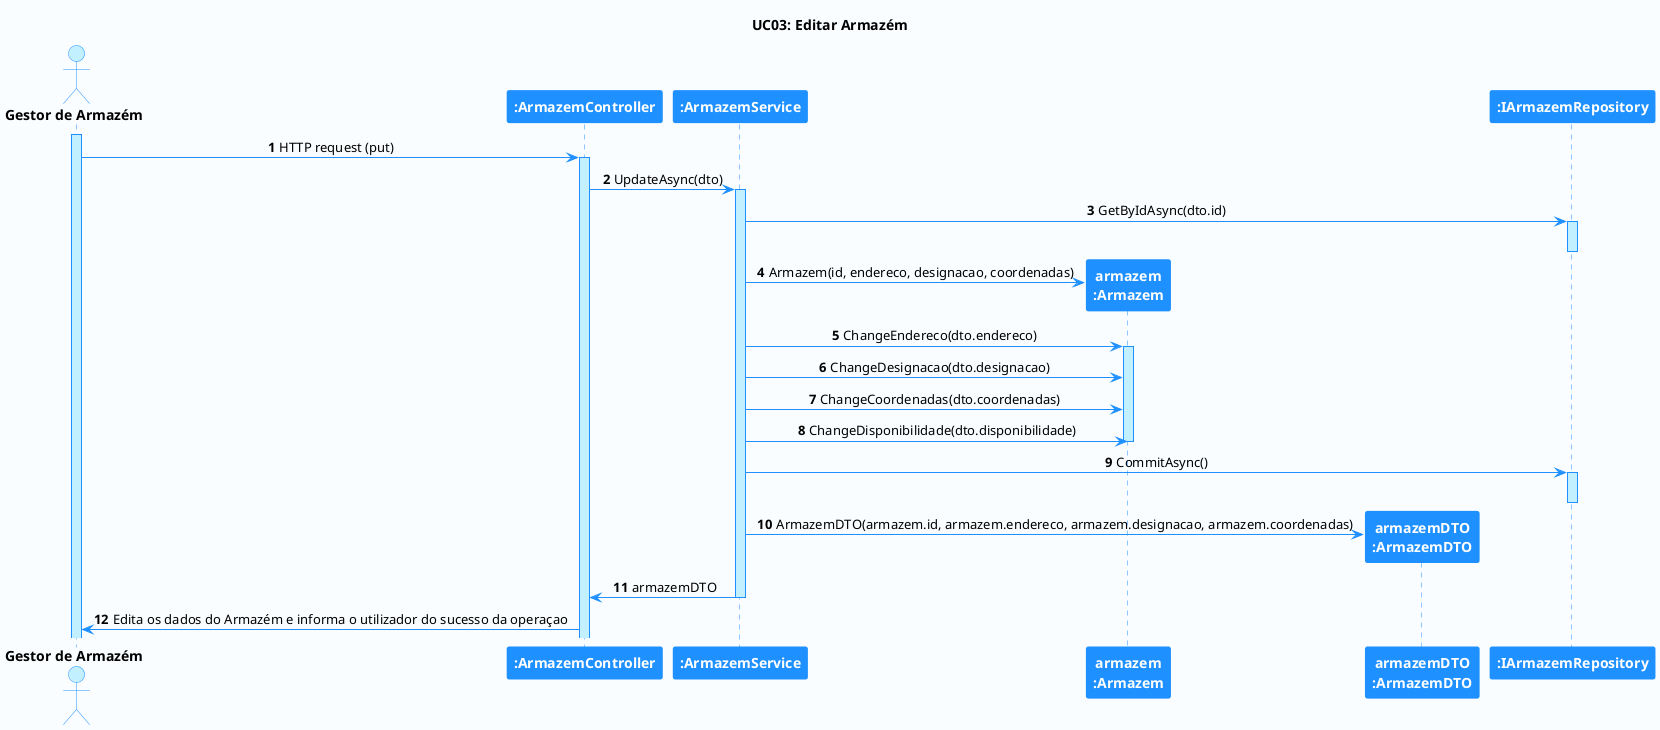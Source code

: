 @startuml hello

'-Style----------------------------------------------------------------------------------------------------------------

autonumber

skinparam DefaultTextAlignment center

skinparam BackgroundColor #fafdff

skinparam sequence {
    LifeLineBorderColor DodgerBlue
    LifeLineBackgroundColor APPLICATION

    ActorBackgroundColor APPLICATION
    ActorBorderColor DodgerBlue

    BackgroundColor #FFFFFF
    ArrowColor DodgerBlue
    BorderColor DodgerBlue

    ParticipantBackgroundColor DodgerBlue
    ParticipantFontColor #FFFFFF
    ParticipantBorderColor DodgerBlue

    GroupBorderColor #082642
    GroupBackgroundColor APPLICATION
}

skinparam note {
    LifeLineBorderColor DodgerBlue
    LifeLineBackgroundColor APPLICATION

    ActorBackgroundColor APPLICATION
    ActorBorderColor DodgerBlue

    BackgroundColor #FFFFFF
    ArrowColor DodgerBlue
    BorderColor DodgerBlue

    ParticipantBackgroundColor DodgerBlue
    ParticipantFontColor #FFFFFF
    ParticipantBorderColor DodgerBlue

    GroupBorderColor #082642
    GroupBackgroundColor APPLICATION
}

'-Title----------------------------------------------------------------------------------------------------------------

title UC03: Editar Armazém

'-Actors/Participants--------------------------------------------------------------------------------------------------

actor "<b>Gestor de Armazém" as A
participant "<b>:ArmazemController" as AC
participant "<b>:ArmazemService" as ASR
participant "<b>armazem\n<b>:Armazem" as ARM
participant "<b>armazemDTO\n<b>:ArmazemDTO" as AD
participant "<b>:IArmazemRepository" as AR


'-Associations---------------------------------------------------------------------------------------------------------

activate A

A -> AC: HTTP request (put)
activate AC

AC -> ASR: UpdateAsync(dto)
activate ASR

ASR -> AR: GetByIdAsync(dto.id)
activate AR
deactivate AR

create ARM
ASR -> ARM: Armazem(id, endereco, designacao, coordenadas)


ASR -> ARM: ChangeEndereco(dto.endereco)
activate ARM
ASR -> ARM: ChangeDesignacao(dto.designacao)
ASR -> ARM: ChangeCoordenadas(dto.coordenadas)
ASR -> ARM: ChangeDisponibilidade(dto.disponibilidade)
deactivate ARM

ASR -> AR:  CommitAsync()
activate AR
deactivate AR

create AD
ASR -> AD: ArmazemDTO(armazem.id, armazem.endereco, armazem.designacao, armazem.coordenadas)

ASR -> AC: armazemDTO
deactivate ASR

AC -> A: Edita os dados do Armazém e informa o utilizador do sucesso da operaçao

'----------------------------------------------------------------------------------------------------------------------

@enduml